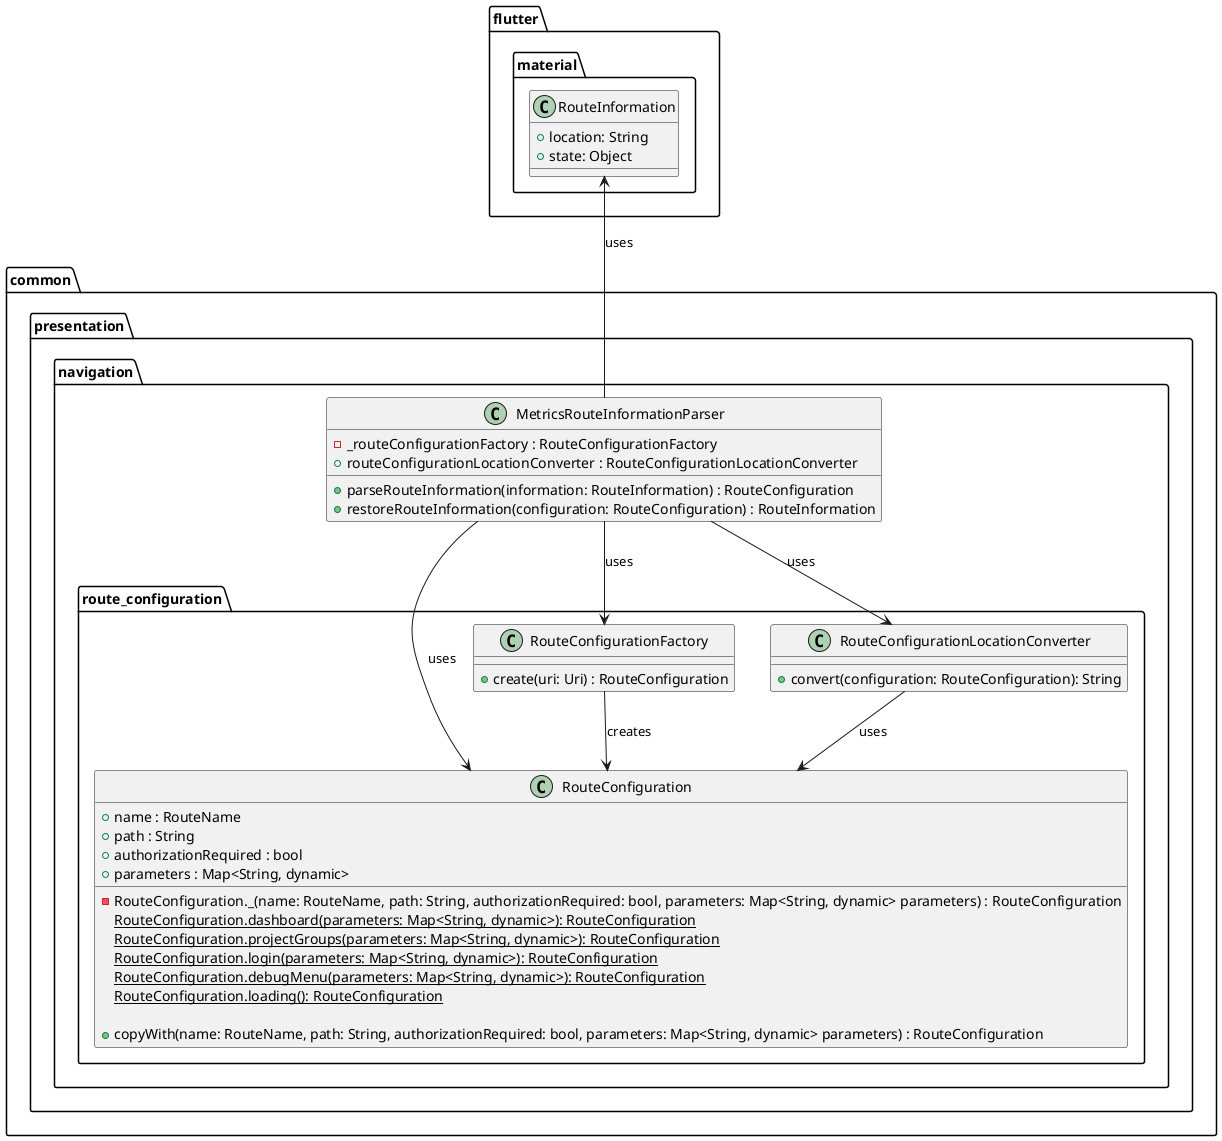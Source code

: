 @startuml parsing_deep_links_class_diagram

package common.presentation.navigation {
    class MetricsRouteInformationParser {
        - _routeConfigurationFactory : RouteConfigurationFactory
        + routeConfigurationLocationConverter : RouteConfigurationLocationConverter

        + parseRouteInformation(information: RouteInformation) : RouteConfiguration
        + restoreRouteInformation(configuration: RouteConfiguration) : RouteInformation
    }

    package route_configuration {
        class RouteConfiguration {
            + name : RouteName
            + path : String
            + authorizationRequired : bool
            + parameters : Map<String, dynamic>

            - RouteConfiguration._(name: RouteName, path: String, authorizationRequired: bool, parameters: Map<String, dynamic> parameters) : RouteConfiguration
            {static} RouteConfiguration.dashboard(parameters: Map<String, dynamic>): RouteConfiguration
            {static} RouteConfiguration.projectGroups(parameters: Map<String, dynamic>): RouteConfiguration
            {static} RouteConfiguration.login(parameters: Map<String, dynamic>): RouteConfiguration
            {static} RouteConfiguration.debugMenu(parameters: Map<String, dynamic>): RouteConfiguration
            {static} RouteConfiguration.loading(): RouteConfiguration

            + copyWith(name: RouteName, path: String, authorizationRequired: bool, parameters: Map<String, dynamic> parameters) : RouteConfiguration
        }

        class RouteConfigurationFactory {
            + create(uri: Uri) : RouteConfiguration
        }

        class RouteConfigurationLocationConverter {
            + convert(configuration: RouteConfiguration): String
        }
    }
}

package flutter.material {
    class RouteInformation {
        + location: String
        + state: Object
    }
}

MetricsRouteInformationParser --> RouteConfiguration : uses
MetricsRouteInformationParser -up-> RouteInformation : uses
MetricsRouteInformationParser --> RouteConfigurationFactory : uses
MetricsRouteInformationParser --> RouteConfigurationLocationConverter : uses

RouteConfigurationFactory --> RouteConfiguration : creates

RouteConfigurationLocationConverter --> RouteConfiguration : uses

@enduml
